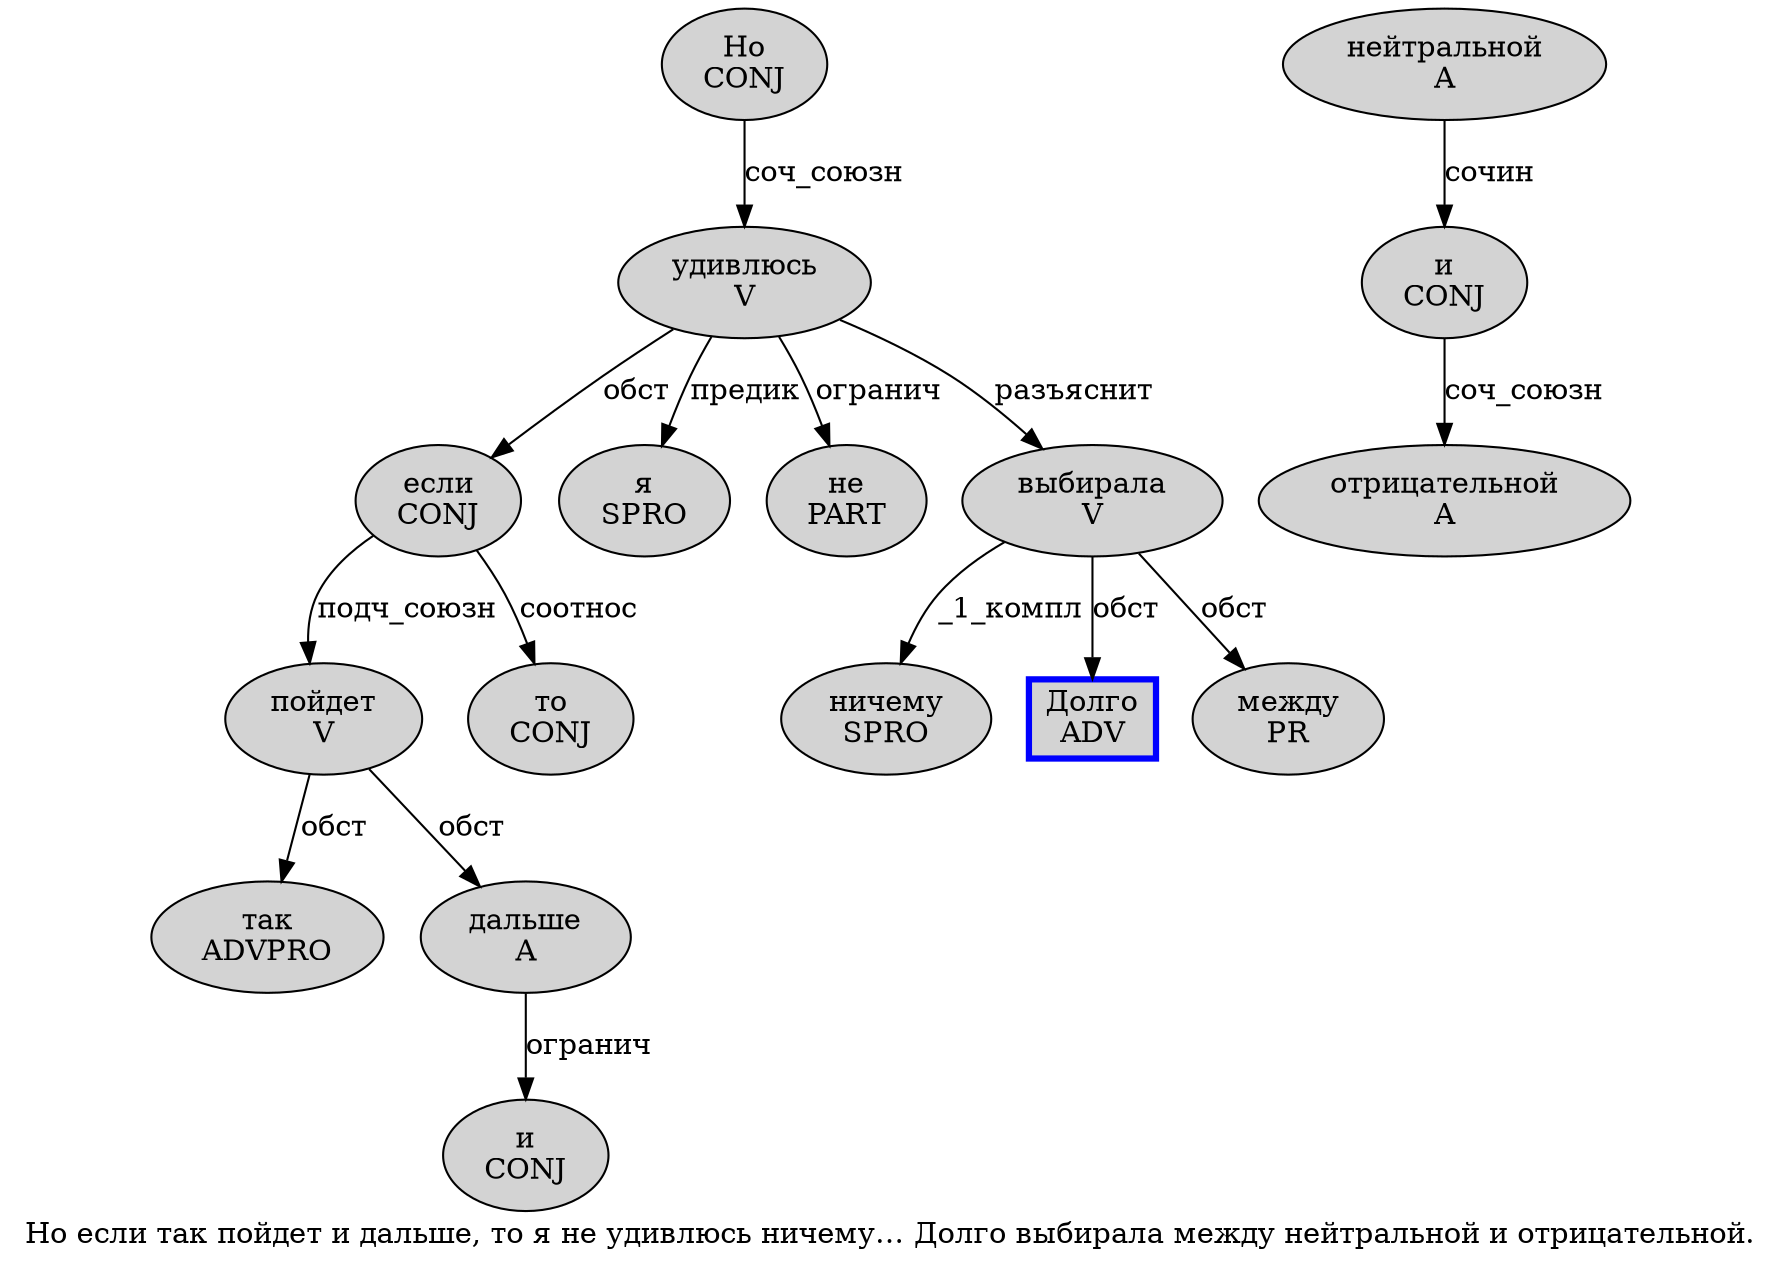 digraph SENTENCE_3963 {
	graph [label="Но если так пойдет и дальше, то я не удивлюсь ничему… Долго выбирала между нейтральной и отрицательной."]
	node [style=filled]
		0 [label="Но
CONJ" color="" fillcolor=lightgray penwidth=1 shape=ellipse]
		1 [label="если
CONJ" color="" fillcolor=lightgray penwidth=1 shape=ellipse]
		2 [label="так
ADVPRO" color="" fillcolor=lightgray penwidth=1 shape=ellipse]
		3 [label="пойдет
V" color="" fillcolor=lightgray penwidth=1 shape=ellipse]
		4 [label="и
CONJ" color="" fillcolor=lightgray penwidth=1 shape=ellipse]
		5 [label="дальше
A" color="" fillcolor=lightgray penwidth=1 shape=ellipse]
		7 [label="то
CONJ" color="" fillcolor=lightgray penwidth=1 shape=ellipse]
		8 [label="я
SPRO" color="" fillcolor=lightgray penwidth=1 shape=ellipse]
		9 [label="не
PART" color="" fillcolor=lightgray penwidth=1 shape=ellipse]
		10 [label="удивлюсь
V" color="" fillcolor=lightgray penwidth=1 shape=ellipse]
		11 [label="ничему
SPRO" color="" fillcolor=lightgray penwidth=1 shape=ellipse]
		13 [label="Долго
ADV" color=blue fillcolor=lightgray penwidth=3 shape=box]
		14 [label="выбирала
V" color="" fillcolor=lightgray penwidth=1 shape=ellipse]
		15 [label="между
PR" color="" fillcolor=lightgray penwidth=1 shape=ellipse]
		16 [label="нейтральной
A" color="" fillcolor=lightgray penwidth=1 shape=ellipse]
		17 [label="и
CONJ" color="" fillcolor=lightgray penwidth=1 shape=ellipse]
		18 [label="отрицательной
A" color="" fillcolor=lightgray penwidth=1 shape=ellipse]
			3 -> 2 [label="обст"]
			3 -> 5 [label="обст"]
			1 -> 3 [label="подч_союзн"]
			1 -> 7 [label="соотнос"]
			17 -> 18 [label="соч_союзн"]
			10 -> 1 [label="обст"]
			10 -> 8 [label="предик"]
			10 -> 9 [label="огранич"]
			10 -> 14 [label="разъяснит"]
			16 -> 17 [label="сочин"]
			14 -> 11 [label="_1_компл"]
			14 -> 13 [label="обст"]
			14 -> 15 [label="обст"]
			5 -> 4 [label="огранич"]
			0 -> 10 [label="соч_союзн"]
}